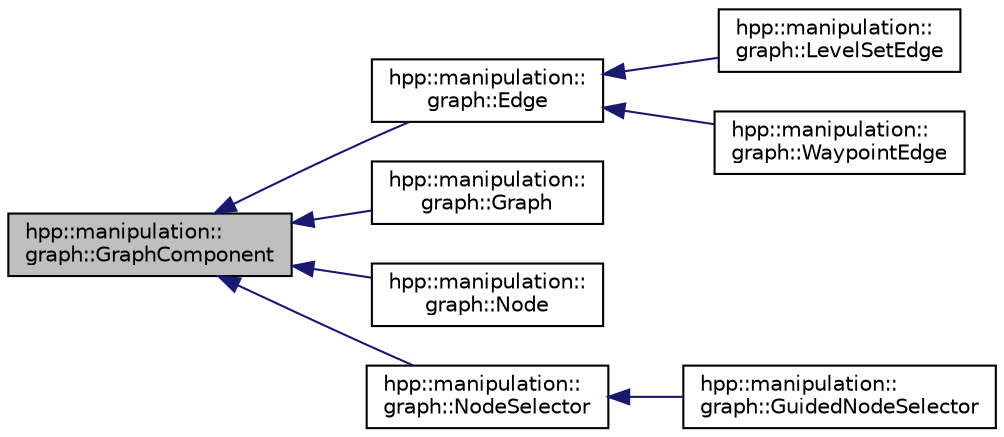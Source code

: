 digraph "hpp::manipulation::graph::GraphComponent"
{
  edge [fontname="Helvetica",fontsize="10",labelfontname="Helvetica",labelfontsize="10"];
  node [fontname="Helvetica",fontsize="10",shape=record];
  rankdir="LR";
  Node1 [label="hpp::manipulation::\lgraph::GraphComponent",height=0.2,width=0.4,color="black", fillcolor="grey75", style="filled" fontcolor="black"];
  Node1 -> Node2 [dir="back",color="midnightblue",fontsize="10",style="solid",fontname="Helvetica"];
  Node2 [label="hpp::manipulation::\lgraph::Edge",height=0.2,width=0.4,color="black", fillcolor="white", style="filled",URL="$a00010.html",tooltip="Abstract class representing representing the link between two nodes. "];
  Node2 -> Node3 [dir="back",color="midnightblue",fontsize="10",style="solid",fontname="Helvetica"];
  Node3 [label="hpp::manipulation::\lgraph::LevelSetEdge",height=0.2,width=0.4,color="black", fillcolor="white", style="filled",URL="$a00020.html",tooltip="Edge that find intersection of level set. "];
  Node2 -> Node4 [dir="back",color="midnightblue",fontsize="10",style="solid",fontname="Helvetica"];
  Node4 [label="hpp::manipulation::\lgraph::WaypointEdge",height=0.2,width=0.4,color="black", fillcolor="white", style="filled",URL="$a00030.html",tooltip="Edge with waypoint. "];
  Node1 -> Node5 [dir="back",color="midnightblue",fontsize="10",style="solid",fontname="Helvetica"];
  Node5 [label="hpp::manipulation::\lgraph::Graph",height=0.2,width=0.4,color="black", fillcolor="white", style="filled",URL="$a00011.html",tooltip="Description of the constraint graph. "];
  Node1 -> Node6 [dir="back",color="midnightblue",fontsize="10",style="solid",fontname="Helvetica"];
  Node6 [label="hpp::manipulation::\lgraph::Node",height=0.2,width=0.4,color="black", fillcolor="white", style="filled",URL="$a00022.html",tooltip="State of an end-effector. "];
  Node1 -> Node7 [dir="back",color="midnightblue",fontsize="10",style="solid",fontname="Helvetica"];
  Node7 [label="hpp::manipulation::\lgraph::NodeSelector",height=0.2,width=0.4,color="black", fillcolor="white", style="filled",URL="$a00025.html",tooltip="This class is used to get the state of a configuration. "];
  Node7 -> Node8 [dir="back",color="midnightblue",fontsize="10",style="solid",fontname="Helvetica"];
  Node8 [label="hpp::manipulation::\lgraph::GuidedNodeSelector",height=0.2,width=0.4,color="black", fillcolor="white", style="filled",URL="$a00015.html"];
}
